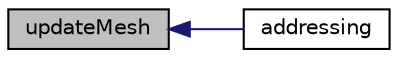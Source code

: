 digraph "updateMesh"
{
  bgcolor="transparent";
  edge [fontname="Helvetica",fontsize="10",labelfontname="Helvetica",labelfontsize="10"];
  node [fontname="Helvetica",fontsize="10",shape=record];
  rankdir="LR";
  Node3273 [label="updateMesh",height=0.2,width=0.4,color="black", fillcolor="grey75", style="filled", fontcolor="black"];
  Node3273 -> Node3274 [dir="back",color="midnightblue",fontsize="10",style="solid",fontname="Helvetica"];
  Node3274 [label="addressing",height=0.2,width=0.4,color="black",URL="$a26593.html#a0bf8bcecc8279e0a63064911f18a6103"];
}
